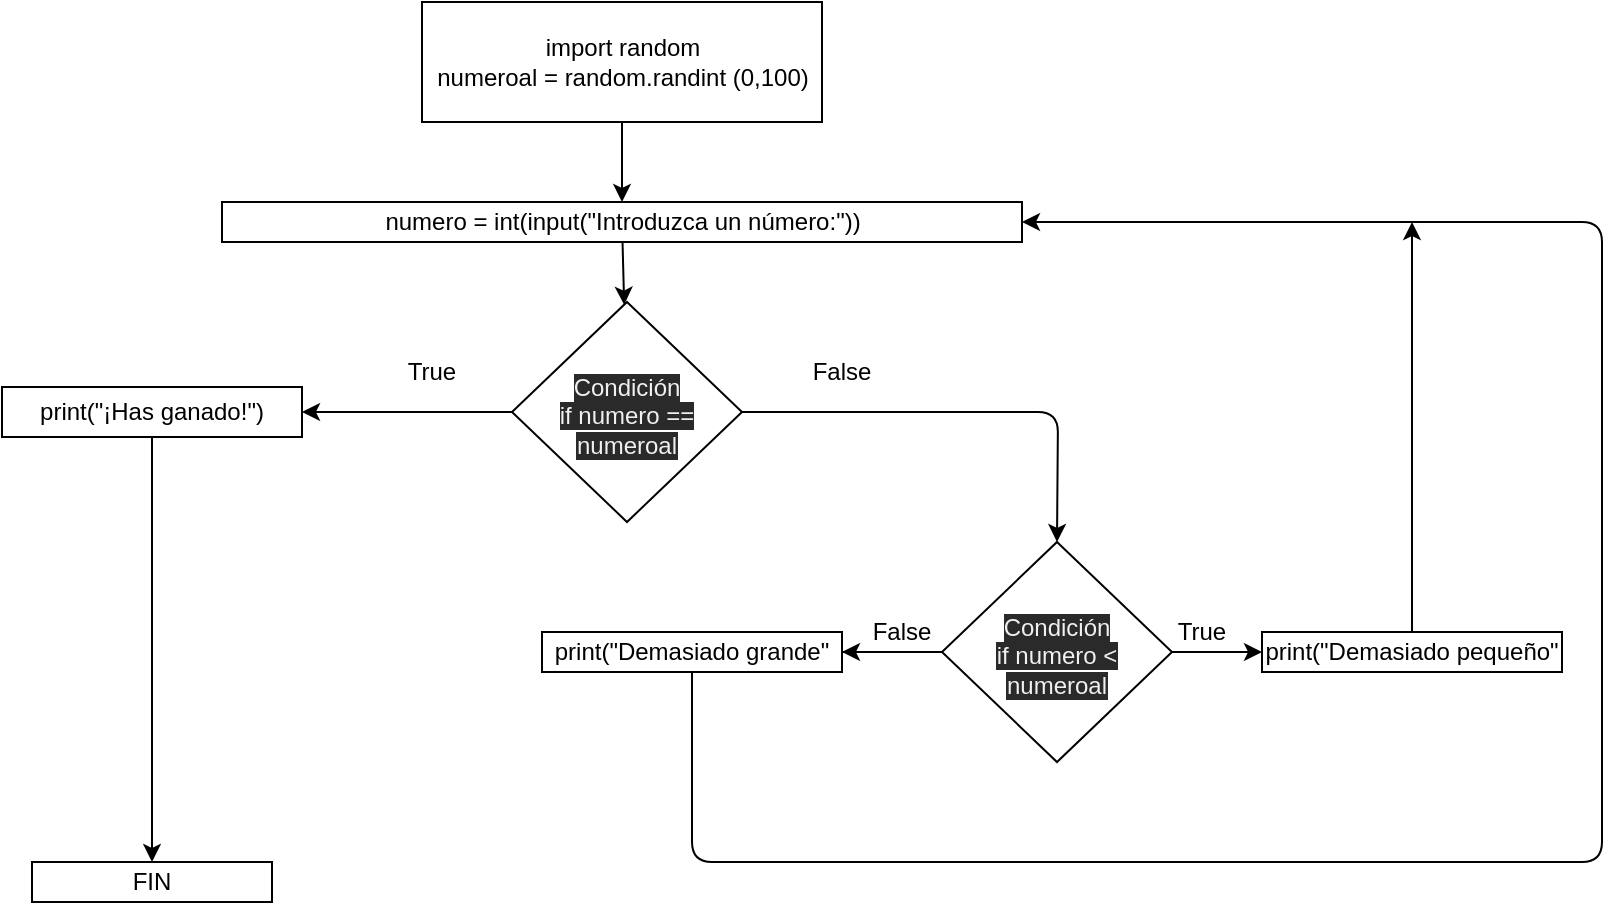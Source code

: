 <mxfile>
    <diagram id="DXHaVs-FB0tI9lOMvLTt" name="Página-1">
        <mxGraphModel dx="862" dy="675" grid="1" gridSize="10" guides="1" tooltips="1" connect="1" arrows="1" fold="1" page="1" pageScale="1" pageWidth="827" pageHeight="1169" math="0" shadow="0">
            <root>
                <mxCell id="0"/>
                <mxCell id="1" parent="0"/>
                <mxCell id="8" style="edgeStyle=none;html=1;" parent="1" source="2" edge="1">
                    <mxGeometry relative="1" as="geometry">
                        <mxPoint x="340" y="110" as="targetPoint"/>
                    </mxGeometry>
                </mxCell>
                <mxCell id="2" value="" style="rounded=0;whiteSpace=wrap;html=1;" parent="1" vertex="1">
                    <mxGeometry x="240" y="10" width="200" height="60" as="geometry"/>
                </mxCell>
                <mxCell id="63" style="edgeStyle=none;html=1;entryX=1;entryY=0.5;entryDx=0;entryDy=0;fontFamily=Helvetica;" edge="1" parent="1" source="9" target="42">
                    <mxGeometry relative="1" as="geometry"/>
                </mxCell>
                <mxCell id="64" style="edgeStyle=none;html=1;fontFamily=Helvetica;entryX=0.5;entryY=0;entryDx=0;entryDy=0;" edge="1" parent="1" source="9" target="65">
                    <mxGeometry relative="1" as="geometry">
                        <mxPoint x="560" y="290" as="targetPoint"/>
                        <Array as="points">
                            <mxPoint x="558" y="215"/>
                        </Array>
                    </mxGeometry>
                </mxCell>
                <mxCell id="9" value="&lt;br&gt;&lt;br&gt;&lt;span style=&quot;color: rgb(240 , 240 , 240) ; font-family: &amp;#34;helvetica&amp;#34; ; font-size: 12px ; font-style: normal ; font-weight: 400 ; letter-spacing: normal ; text-align: center ; text-indent: 0px ; text-transform: none ; word-spacing: 0px ; background-color: rgb(42 , 42 , 42) ; display: inline ; float: none&quot;&gt;Condición&lt;/span&gt;&lt;br style=&quot;color: rgb(240 , 240 , 240) ; font-family: &amp;#34;helvetica&amp;#34; ; font-size: 12px ; font-style: normal ; font-weight: 400 ; letter-spacing: normal ; text-align: center ; text-indent: 0px ; text-transform: none ; word-spacing: 0px ; background-color: rgb(42 , 42 , 42)&quot;&gt;&lt;span style=&quot;color: rgb(240 , 240 , 240) ; font-family: &amp;#34;helvetica&amp;#34; ; font-size: 12px ; font-style: normal ; font-weight: 400 ; letter-spacing: normal ; text-align: center ; text-indent: 0px ; text-transform: none ; word-spacing: 0px ; background-color: rgb(42 , 42 , 42) ; display: inline ; float: none&quot;&gt;if numero == numeroal&lt;/span&gt;&lt;br&gt;" style="rhombus;whiteSpace=wrap;html=1;verticalAlign=top;" parent="1" vertex="1">
                    <mxGeometry x="285" y="160" width="115" height="110" as="geometry"/>
                </mxCell>
                <mxCell id="13" value="import random&lt;br&gt;numeroal = random.randint (0,100)" style="text;html=1;resizable=0;autosize=1;align=center;verticalAlign=middle;points=[];fillColor=none;strokeColor=none;rounded=0;" parent="1" vertex="1">
                    <mxGeometry x="240" y="25" width="200" height="30" as="geometry"/>
                </mxCell>
                <mxCell id="17" style="edgeStyle=none;html=1;" parent="1" source="16" target="9" edge="1">
                    <mxGeometry relative="1" as="geometry"/>
                </mxCell>
                <mxCell id="16" value="" style="rounded=0;whiteSpace=wrap;html=1;" parent="1" vertex="1">
                    <mxGeometry x="140" y="110" width="400" height="20" as="geometry"/>
                </mxCell>
                <mxCell id="18" value="numero = int(input(&quot;Introduzca un número:&quot;))" style="text;html=1;resizable=0;autosize=1;align=center;verticalAlign=middle;points=[];fillColor=none;strokeColor=none;rounded=0;" parent="1" vertex="1">
                    <mxGeometry x="215" y="110" width="250" height="20" as="geometry"/>
                </mxCell>
                <mxCell id="70" value="" style="edgeStyle=none;html=1;fontFamily=Helvetica;" edge="1" parent="1" source="34">
                    <mxGeometry relative="1" as="geometry">
                        <mxPoint x="545" y="335" as="targetPoint"/>
                    </mxGeometry>
                </mxCell>
                <mxCell id="75" style="edgeStyle=none;html=1;fontFamily=Helvetica;entryX=1;entryY=0.5;entryDx=0;entryDy=0;" edge="1" parent="1" source="34" target="16">
                    <mxGeometry relative="1" as="geometry">
                        <mxPoint x="830" y="80" as="targetPoint"/>
                        <Array as="points">
                            <mxPoint x="375" y="440"/>
                            <mxPoint x="830" y="440"/>
                            <mxPoint x="830" y="120"/>
                        </Array>
                    </mxGeometry>
                </mxCell>
                <mxCell id="34" value="print(&quot;Demasiado grande&quot;" style="rounded=0;whiteSpace=wrap;html=1;" parent="1" vertex="1">
                    <mxGeometry x="300" y="325" width="150" height="20" as="geometry"/>
                </mxCell>
                <mxCell id="61" style="edgeStyle=none;html=1;" edge="1" parent="1" source="42" target="62">
                    <mxGeometry relative="1" as="geometry">
                        <mxPoint x="635" y="490" as="targetPoint"/>
                    </mxGeometry>
                </mxCell>
                <mxCell id="42" value="&lt;span&gt;print(&quot;¡Has ganado!&quot;)&lt;/span&gt;" style="rounded=0;whiteSpace=wrap;html=1;" parent="1" vertex="1">
                    <mxGeometry x="30" y="202.5" width="150" height="25" as="geometry"/>
                </mxCell>
                <mxCell id="49" value="True" style="text;html=1;strokeColor=none;fillColor=none;align=center;verticalAlign=middle;whiteSpace=wrap;rounded=0;" vertex="1" parent="1">
                    <mxGeometry x="215" y="180" width="60" height="30" as="geometry"/>
                </mxCell>
                <mxCell id="50" value="False" style="text;html=1;strokeColor=none;fillColor=none;align=center;verticalAlign=middle;whiteSpace=wrap;rounded=0;" vertex="1" parent="1">
                    <mxGeometry x="420" y="180" width="60" height="30" as="geometry"/>
                </mxCell>
                <mxCell id="54" value="True" style="text;html=1;strokeColor=none;fillColor=none;align=center;verticalAlign=middle;whiteSpace=wrap;rounded=0;" vertex="1" parent="1">
                    <mxGeometry x="600" y="310" width="60" height="30" as="geometry"/>
                </mxCell>
                <mxCell id="76" style="edgeStyle=none;html=1;fontFamily=Helvetica;" edge="1" parent="1" source="57">
                    <mxGeometry relative="1" as="geometry">
                        <mxPoint x="735" y="120" as="targetPoint"/>
                    </mxGeometry>
                </mxCell>
                <mxCell id="57" value="print(&quot;Demasiado pequeño&quot;" style="rounded=0;whiteSpace=wrap;html=1;" vertex="1" parent="1">
                    <mxGeometry x="660" y="325" width="150" height="20" as="geometry"/>
                </mxCell>
                <mxCell id="62" value="FIN" style="rounded=0;whiteSpace=wrap;html=1;fontFamily=Helvetica;" vertex="1" parent="1">
                    <mxGeometry x="45" y="440" width="120" height="20" as="geometry"/>
                </mxCell>
                <mxCell id="67" style="edgeStyle=none;html=1;entryX=0;entryY=0.5;entryDx=0;entryDy=0;fontFamily=Helvetica;" edge="1" parent="1" source="65" target="57">
                    <mxGeometry relative="1" as="geometry"/>
                </mxCell>
                <mxCell id="71" style="edgeStyle=none;html=1;entryX=1;entryY=0.5;entryDx=0;entryDy=0;fontFamily=Helvetica;" edge="1" parent="1" source="65" target="34">
                    <mxGeometry relative="1" as="geometry"/>
                </mxCell>
                <mxCell id="65" value="&lt;br&gt;&lt;br&gt;&lt;span style=&quot;color: rgb(240 , 240 , 240) ; font-family: &amp;#34;helvetica&amp;#34; ; font-size: 12px ; font-style: normal ; font-weight: 400 ; letter-spacing: normal ; text-align: center ; text-indent: 0px ; text-transform: none ; word-spacing: 0px ; background-color: rgb(42 , 42 , 42) ; display: inline ; float: none&quot;&gt;Condición&lt;/span&gt;&lt;br style=&quot;color: rgb(240 , 240 , 240) ; font-family: &amp;#34;helvetica&amp;#34; ; font-size: 12px ; font-style: normal ; font-weight: 400 ; letter-spacing: normal ; text-align: center ; text-indent: 0px ; text-transform: none ; word-spacing: 0px ; background-color: rgb(42 , 42 , 42)&quot;&gt;&lt;span style=&quot;color: rgb(240 , 240 , 240) ; font-family: &amp;#34;helvetica&amp;#34; ; font-size: 12px ; font-style: normal ; font-weight: 400 ; letter-spacing: normal ; text-align: center ; text-indent: 0px ; text-transform: none ; word-spacing: 0px ; background-color: rgb(42 , 42 , 42) ; display: inline ; float: none&quot;&gt;if numero &amp;lt; numeroal&lt;/span&gt;" style="rhombus;whiteSpace=wrap;html=1;verticalAlign=top;" vertex="1" parent="1">
                    <mxGeometry x="500" y="280" width="115" height="110" as="geometry"/>
                </mxCell>
                <mxCell id="72" value="False" style="text;html=1;strokeColor=none;fillColor=none;align=center;verticalAlign=middle;whiteSpace=wrap;rounded=0;" vertex="1" parent="1">
                    <mxGeometry x="450" y="310" width="60" height="30" as="geometry"/>
                </mxCell>
            </root>
        </mxGraphModel>
    </diagram>
</mxfile>
